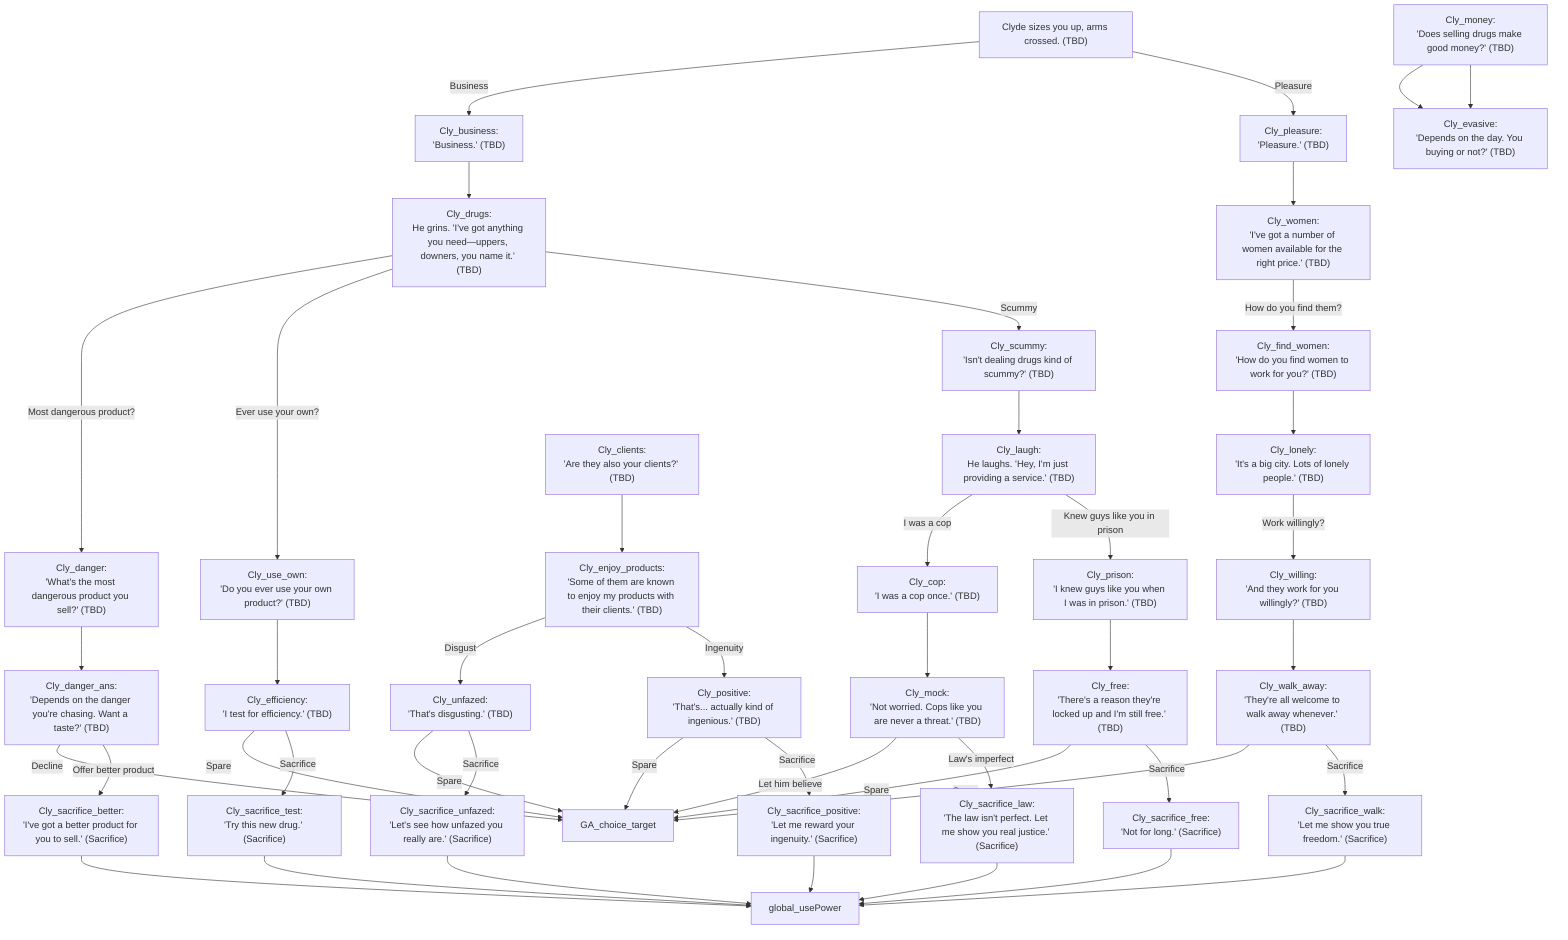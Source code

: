 flowchart TD
direction LR
Cly_greet["Clyde sizes you up, arms crossed. (TBD)"] -->|Business| Cly_business
Cly_greet -->|Pleasure| Cly_pleasure
Cly_business["Cly_business:<br/>'Business.' (TBD)"] --> Cly_drugs
Cly_drugs["Cly_drugs:<br/>He grins. 'I've got anything you need—uppers, downers, you name it.' (TBD)"] -->|Most dangerous product?| Cly_danger
Cly_drugs -->|Ever use your own?| Cly_use_own
Cly_drugs -->|Scummy| Cly_scummy
Cly_money["Cly_money:<br/>'Does selling drugs make good money?' (TBD)"] --> Cly_evasive
Cly_evasive["Cly_evasive:<br/>'Depends on the day. You buying or not?' (TBD)"]
Cly_scummy["Cly_scummy:<br/>'Isn't dealing drugs kind of scummy?' (TBD)"] --> Cly_laugh
Cly_laugh["Cly_laugh:<br/>He laughs. 'Hey, I'm just providing a service.' (TBD)"] -->|I was a cop| Cly_cop
Cly_laugh -->|Knew guys like you in prison| Cly_prison
Cly_money["Cly_money:<br/>'Does selling drugs make good money?' (TBD)"] --> Cly_evasive
Cly_evasive["Cly_evasive:<br/>'Depends on the day. You buying or not?' (TBD)"]
Cly_danger["Cly_danger:<br/>'What's the most dangerous product you sell?' (TBD)"] --> Cly_danger_ans
Cly_danger_ans["Cly_danger_ans:<br/>'Depends on the danger you're chasing. Want a taste?' (TBD)"] -->|Decline| GA_choice_target
Cly_danger_ans -->|Offer better product| Cly_sacrifice_better
Cly_sacrifice_better["Cly_sacrifice_better:<br/>'I've got a better product for you to sell.' (Sacrifice)"] --> global_usePower
Cly_use_own["Cly_use_own:<br/>'Do you ever use your own product?' (TBD)"] --> Cly_efficiency
Cly_efficiency["Cly_efficiency:<br/>'I test for efficiency.' (TBD)"] -->|Spare| GA_choice_target
Cly_efficiency -->|Sacrifice| Cly_sacrifice_test
Cly_sacrifice_test["Cly_sacrifice_test:<br/>'Try this new drug.' (Sacrifice)"] --> global_usePower
Cly_pleasure["Cly_pleasure:<br/>'Pleasure.' (TBD)"] --> Cly_women
Cly_women["Cly_women:<br/>'I've got a number of women available for the right price.' (TBD)"] -->|How do you find them?| Cly_find_women
Cly_find_women["Cly_find_women:<br/>'How do you find women to work for you?' (TBD)"] --> Cly_lonely
Cly_lonely["Cly_lonely:<br/>'It's a big city. Lots of lonely people.' (TBD)"] -->|Work willingly?| Cly_willing
Cly_willing["Cly_willing:<br/>'And they work for you willingly?' (TBD)"] --> Cly_walk_away
Cly_walk_away["Cly_walk_away:<br/>'They're all welcome to walk away whenever.' (TBD)"] -->|Spare| GA_choice_target
Cly_walk_away -->|Sacrifice| Cly_sacrifice_walk
Cly_sacrifice_walk["Cly_sacrifice_walk:<br/>'Let me show you true freedom.' (Sacrifice)"] --> global_usePower
Cly_clients["Cly_clients:<br/>'Are they also your clients?' (TBD)"] --> Cly_enjoy_products
Cly_enjoy_products["Cly_enjoy_products:<br/>'Some of them are known to enjoy my products with their clients.' (TBD)"] -->|Disgust| Cly_unfazed
Cly_enjoy_products -->|Ingenuity| Cly_positive
Cly_unfazed["Cly_unfazed:<br/>'That's disgusting.' (TBD)"] -->|Spare| GA_choice_target
Cly_unfazed -->|Sacrifice| Cly_sacrifice_unfazed
Cly_sacrifice_unfazed["Cly_sacrifice_unfazed:<br/>'Let's see how unfazed you really are.' (Sacrifice)"] --> global_usePower
Cly_positive["Cly_positive:<br/>'That's... actually kind of ingenious.' (TBD)"] -->|Spare| GA_choice_target
Cly_positive -->|Sacrifice| Cly_sacrifice_positive
Cly_sacrifice_positive["Cly_sacrifice_positive:<br/>'Let me reward your ingenuity.' (Sacrifice)"] --> global_usePower
Cly_cop["Cly_cop:<br/>'I was a cop once.' (TBD)"] --> Cly_mock
Cly_mock["Cly_mock:<br/>'Not worried. Cops like you are never a threat.' (TBD)"] -->|Let him believe| GA_choice_target
Cly_mock -->|Law's imperfect| Cly_sacrifice_law
Cly_sacrifice_law["Cly_sacrifice_law:<br/>'The law isn't perfect. Let me show you real justice.' (Sacrifice)"] --> global_usePower
Cly_prison["Cly_prison:<br/>'I knew guys like you when I was in prison.' (TBD)"] --> Cly_free
Cly_free["Cly_free:<br/>'There's a reason they're locked up and I'm still free.' (TBD)"] -->|Spare| GA_choice_target
Cly_free -->|Sacrifice| Cly_sacrifice_free
Cly_sacrifice_free["Cly_sacrifice_free:<br/>'Not for long.' (Sacrifice)"] --> global_usePower